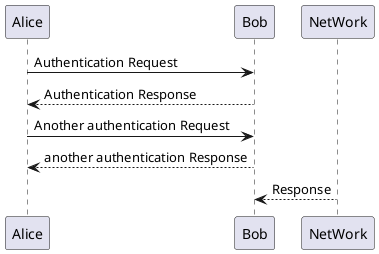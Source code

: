 @startuml
Alice -> Bob: Authentication Request
Bob --> Alice: Authentication Response

Alice -> Bob: Another authentication Request
Alice <-- Bob: another authentication Response
NetWork -->Bob: Response
@enduml